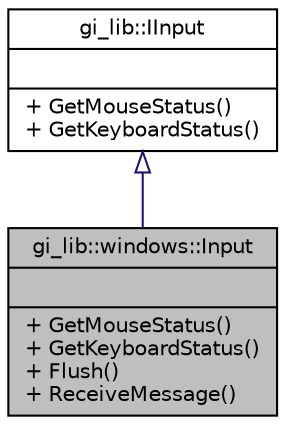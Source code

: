 digraph "gi_lib::windows::Input"
{
  edge [fontname="Helvetica",fontsize="10",labelfontname="Helvetica",labelfontsize="10"];
  node [fontname="Helvetica",fontsize="10",shape=record];
  Node1 [label="{gi_lib::windows::Input\n||+ GetMouseStatus()\l+ GetKeyboardStatus()\l+ Flush()\l+ ReceiveMessage()\l}",height=0.2,width=0.4,color="black", fillcolor="grey75", style="filled", fontcolor="black"];
  Node2 -> Node1 [dir="back",color="midnightblue",fontsize="10",style="solid",arrowtail="onormal",fontname="Helvetica"];
  Node2 [label="{gi_lib::IInput\n||+ GetMouseStatus()\l+ GetKeyboardStatus()\l}",height=0.2,width=0.4,color="black", fillcolor="white", style="filled",URL="$classgi__lib_1_1_i_input.html",tooltip="Represents the input status. "];
}
